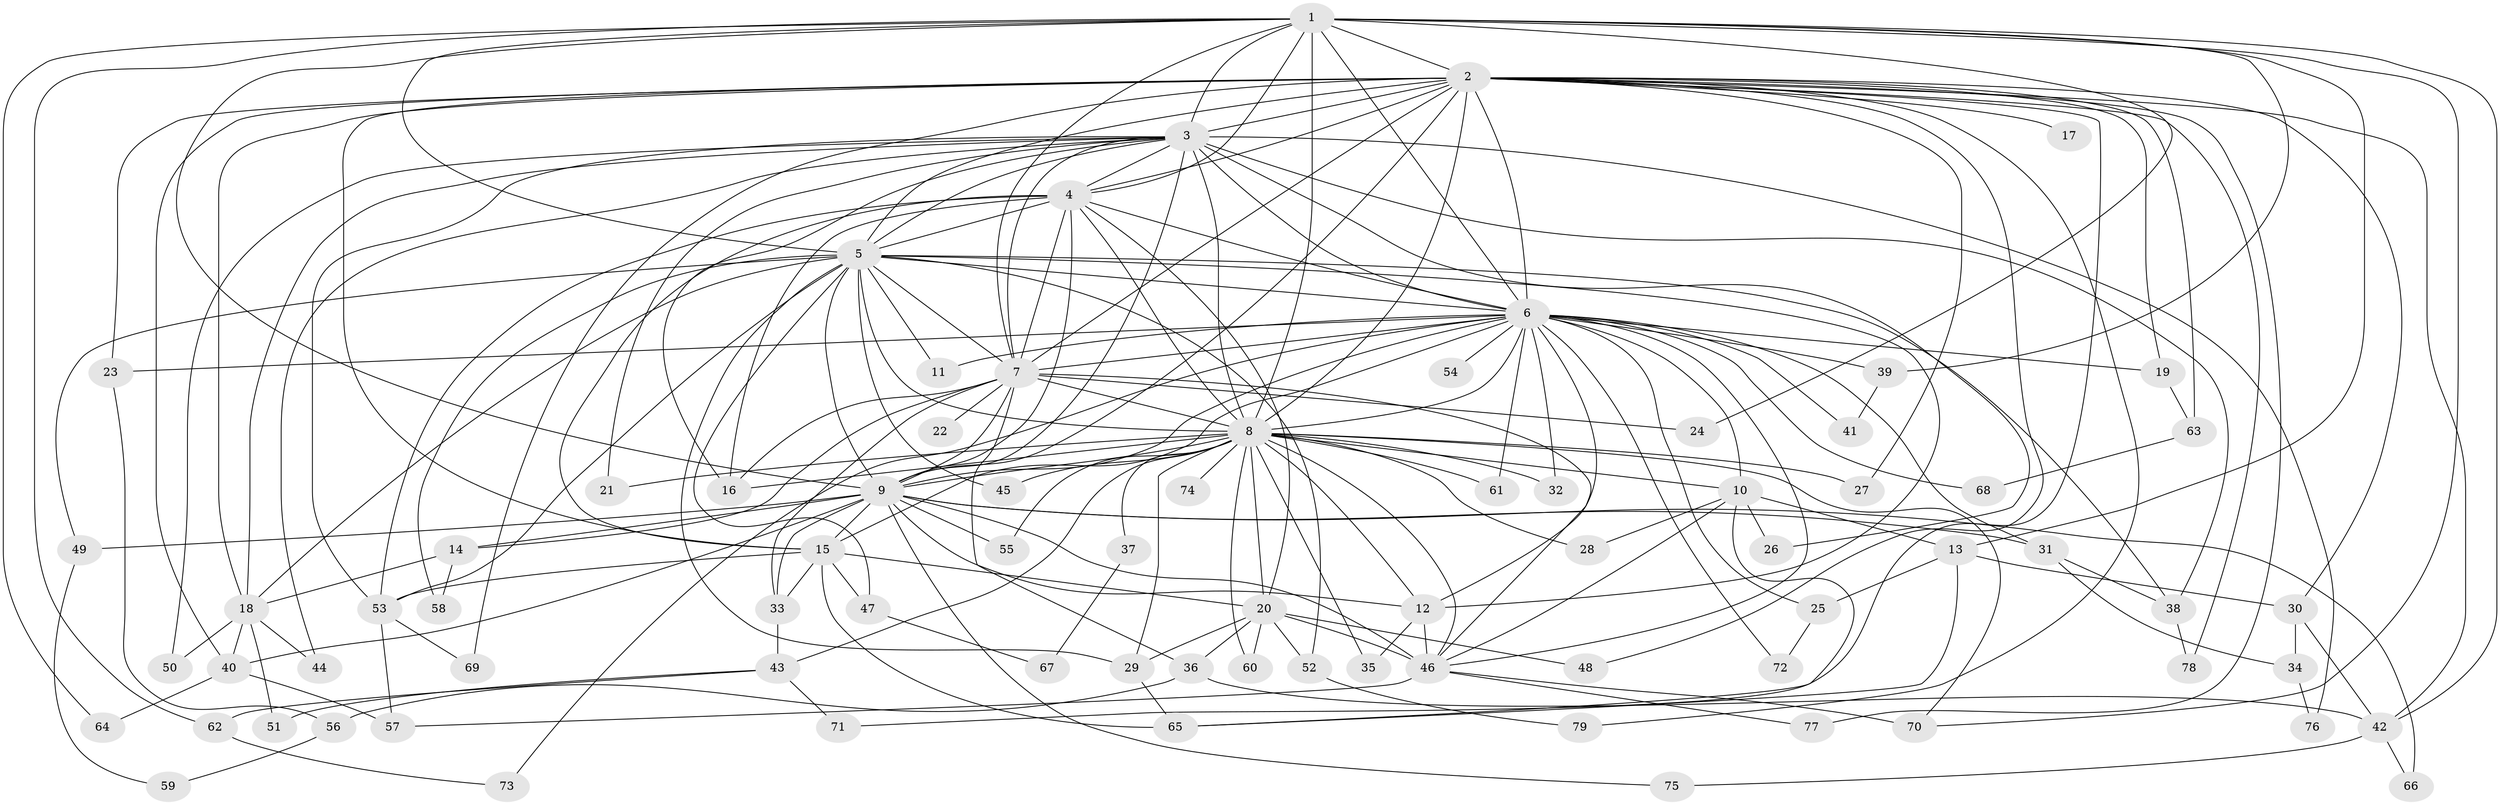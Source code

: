 // original degree distribution, {18: 0.023076923076923078, 28: 0.007692307692307693, 19: 0.007692307692307693, 22: 0.015384615384615385, 34: 0.007692307692307693, 20: 0.007692307692307693, 30: 0.007692307692307693, 6: 0.015384615384615385, 2: 0.5076923076923077, 4: 0.1, 5: 0.06153846153846154, 3: 0.2230769230769231, 8: 0.007692307692307693, 10: 0.007692307692307693}
// Generated by graph-tools (version 1.1) at 2025/49/03/04/25 22:49:19]
// undirected, 79 vertices, 197 edges
graph export_dot {
  node [color=gray90,style=filled];
  1;
  2;
  3;
  4;
  5;
  6;
  7;
  8;
  9;
  10;
  11;
  12;
  13;
  14;
  15;
  16;
  17;
  18;
  19;
  20;
  21;
  22;
  23;
  24;
  25;
  26;
  27;
  28;
  29;
  30;
  31;
  32;
  33;
  34;
  35;
  36;
  37;
  38;
  39;
  40;
  41;
  42;
  43;
  44;
  45;
  46;
  47;
  48;
  49;
  50;
  51;
  52;
  53;
  54;
  55;
  56;
  57;
  58;
  59;
  60;
  61;
  62;
  63;
  64;
  65;
  66;
  67;
  68;
  69;
  70;
  71;
  72;
  73;
  74;
  75;
  76;
  77;
  78;
  79;
  1 -- 2 [weight=1.0];
  1 -- 3 [weight=1.0];
  1 -- 4 [weight=1.0];
  1 -- 5 [weight=1.0];
  1 -- 6 [weight=2.0];
  1 -- 7 [weight=1.0];
  1 -- 8 [weight=3.0];
  1 -- 9 [weight=1.0];
  1 -- 13 [weight=1.0];
  1 -- 24 [weight=1.0];
  1 -- 39 [weight=1.0];
  1 -- 42 [weight=1.0];
  1 -- 62 [weight=1.0];
  1 -- 64 [weight=1.0];
  1 -- 70 [weight=1.0];
  2 -- 3 [weight=2.0];
  2 -- 4 [weight=1.0];
  2 -- 5 [weight=1.0];
  2 -- 6 [weight=2.0];
  2 -- 7 [weight=2.0];
  2 -- 8 [weight=2.0];
  2 -- 9 [weight=1.0];
  2 -- 15 [weight=1.0];
  2 -- 17 [weight=1.0];
  2 -- 18 [weight=1.0];
  2 -- 19 [weight=1.0];
  2 -- 23 [weight=1.0];
  2 -- 27 [weight=1.0];
  2 -- 30 [weight=1.0];
  2 -- 40 [weight=1.0];
  2 -- 42 [weight=1.0];
  2 -- 48 [weight=1.0];
  2 -- 63 [weight=1.0];
  2 -- 69 [weight=1.0];
  2 -- 71 [weight=1.0];
  2 -- 77 [weight=1.0];
  2 -- 78 [weight=1.0];
  2 -- 79 [weight=1.0];
  3 -- 4 [weight=1.0];
  3 -- 5 [weight=1.0];
  3 -- 6 [weight=1.0];
  3 -- 7 [weight=1.0];
  3 -- 8 [weight=2.0];
  3 -- 9 [weight=1.0];
  3 -- 16 [weight=1.0];
  3 -- 18 [weight=1.0];
  3 -- 21 [weight=1.0];
  3 -- 26 [weight=1.0];
  3 -- 38 [weight=1.0];
  3 -- 44 [weight=1.0];
  3 -- 50 [weight=1.0];
  3 -- 53 [weight=1.0];
  3 -- 76 [weight=1.0];
  4 -- 5 [weight=1.0];
  4 -- 6 [weight=1.0];
  4 -- 7 [weight=2.0];
  4 -- 8 [weight=3.0];
  4 -- 9 [weight=1.0];
  4 -- 15 [weight=4.0];
  4 -- 16 [weight=1.0];
  4 -- 20 [weight=1.0];
  4 -- 53 [weight=1.0];
  5 -- 6 [weight=1.0];
  5 -- 7 [weight=1.0];
  5 -- 8 [weight=3.0];
  5 -- 9 [weight=1.0];
  5 -- 11 [weight=1.0];
  5 -- 12 [weight=1.0];
  5 -- 18 [weight=1.0];
  5 -- 29 [weight=2.0];
  5 -- 38 [weight=1.0];
  5 -- 45 [weight=1.0];
  5 -- 47 [weight=1.0];
  5 -- 49 [weight=1.0];
  5 -- 52 [weight=1.0];
  5 -- 53 [weight=1.0];
  5 -- 58 [weight=1.0];
  6 -- 7 [weight=1.0];
  6 -- 8 [weight=2.0];
  6 -- 9 [weight=3.0];
  6 -- 10 [weight=2.0];
  6 -- 11 [weight=1.0];
  6 -- 12 [weight=1.0];
  6 -- 15 [weight=1.0];
  6 -- 19 [weight=1.0];
  6 -- 23 [weight=1.0];
  6 -- 25 [weight=1.0];
  6 -- 31 [weight=1.0];
  6 -- 32 [weight=1.0];
  6 -- 39 [weight=2.0];
  6 -- 41 [weight=1.0];
  6 -- 46 [weight=2.0];
  6 -- 54 [weight=1.0];
  6 -- 61 [weight=1.0];
  6 -- 68 [weight=1.0];
  6 -- 72 [weight=1.0];
  6 -- 73 [weight=1.0];
  7 -- 8 [weight=3.0];
  7 -- 9 [weight=2.0];
  7 -- 14 [weight=1.0];
  7 -- 16 [weight=1.0];
  7 -- 22 [weight=1.0];
  7 -- 24 [weight=1.0];
  7 -- 33 [weight=1.0];
  7 -- 36 [weight=1.0];
  7 -- 46 [weight=1.0];
  8 -- 9 [weight=3.0];
  8 -- 10 [weight=2.0];
  8 -- 12 [weight=1.0];
  8 -- 16 [weight=1.0];
  8 -- 20 [weight=2.0];
  8 -- 21 [weight=1.0];
  8 -- 27 [weight=1.0];
  8 -- 28 [weight=1.0];
  8 -- 29 [weight=1.0];
  8 -- 32 [weight=1.0];
  8 -- 35 [weight=1.0];
  8 -- 37 [weight=1.0];
  8 -- 43 [weight=1.0];
  8 -- 45 [weight=1.0];
  8 -- 46 [weight=1.0];
  8 -- 55 [weight=1.0];
  8 -- 60 [weight=1.0];
  8 -- 61 [weight=1.0];
  8 -- 70 [weight=1.0];
  8 -- 74 [weight=2.0];
  9 -- 12 [weight=2.0];
  9 -- 14 [weight=1.0];
  9 -- 15 [weight=1.0];
  9 -- 31 [weight=1.0];
  9 -- 33 [weight=1.0];
  9 -- 40 [weight=1.0];
  9 -- 46 [weight=1.0];
  9 -- 49 [weight=1.0];
  9 -- 55 [weight=1.0];
  9 -- 66 [weight=1.0];
  9 -- 75 [weight=1.0];
  10 -- 13 [weight=1.0];
  10 -- 26 [weight=1.0];
  10 -- 28 [weight=1.0];
  10 -- 46 [weight=1.0];
  10 -- 65 [weight=1.0];
  12 -- 35 [weight=1.0];
  12 -- 46 [weight=7.0];
  13 -- 25 [weight=1.0];
  13 -- 30 [weight=1.0];
  13 -- 65 [weight=1.0];
  14 -- 18 [weight=1.0];
  14 -- 58 [weight=1.0];
  15 -- 20 [weight=2.0];
  15 -- 33 [weight=1.0];
  15 -- 47 [weight=1.0];
  15 -- 53 [weight=1.0];
  15 -- 65 [weight=1.0];
  18 -- 40 [weight=1.0];
  18 -- 44 [weight=1.0];
  18 -- 50 [weight=1.0];
  18 -- 51 [weight=1.0];
  19 -- 63 [weight=1.0];
  20 -- 29 [weight=1.0];
  20 -- 36 [weight=2.0];
  20 -- 46 [weight=1.0];
  20 -- 48 [weight=1.0];
  20 -- 52 [weight=1.0];
  20 -- 60 [weight=1.0];
  23 -- 56 [weight=1.0];
  25 -- 72 [weight=1.0];
  29 -- 65 [weight=1.0];
  30 -- 34 [weight=1.0];
  30 -- 42 [weight=1.0];
  31 -- 34 [weight=1.0];
  31 -- 38 [weight=1.0];
  33 -- 43 [weight=1.0];
  34 -- 76 [weight=1.0];
  36 -- 42 [weight=1.0];
  36 -- 56 [weight=1.0];
  37 -- 67 [weight=1.0];
  38 -- 78 [weight=1.0];
  39 -- 41 [weight=1.0];
  40 -- 57 [weight=1.0];
  40 -- 64 [weight=1.0];
  42 -- 66 [weight=1.0];
  42 -- 75 [weight=1.0];
  43 -- 51 [weight=1.0];
  43 -- 62 [weight=1.0];
  43 -- 71 [weight=1.0];
  46 -- 57 [weight=1.0];
  46 -- 70 [weight=2.0];
  46 -- 77 [weight=1.0];
  47 -- 67 [weight=1.0];
  49 -- 59 [weight=1.0];
  52 -- 79 [weight=1.0];
  53 -- 57 [weight=1.0];
  53 -- 69 [weight=1.0];
  56 -- 59 [weight=1.0];
  62 -- 73 [weight=1.0];
  63 -- 68 [weight=1.0];
}
